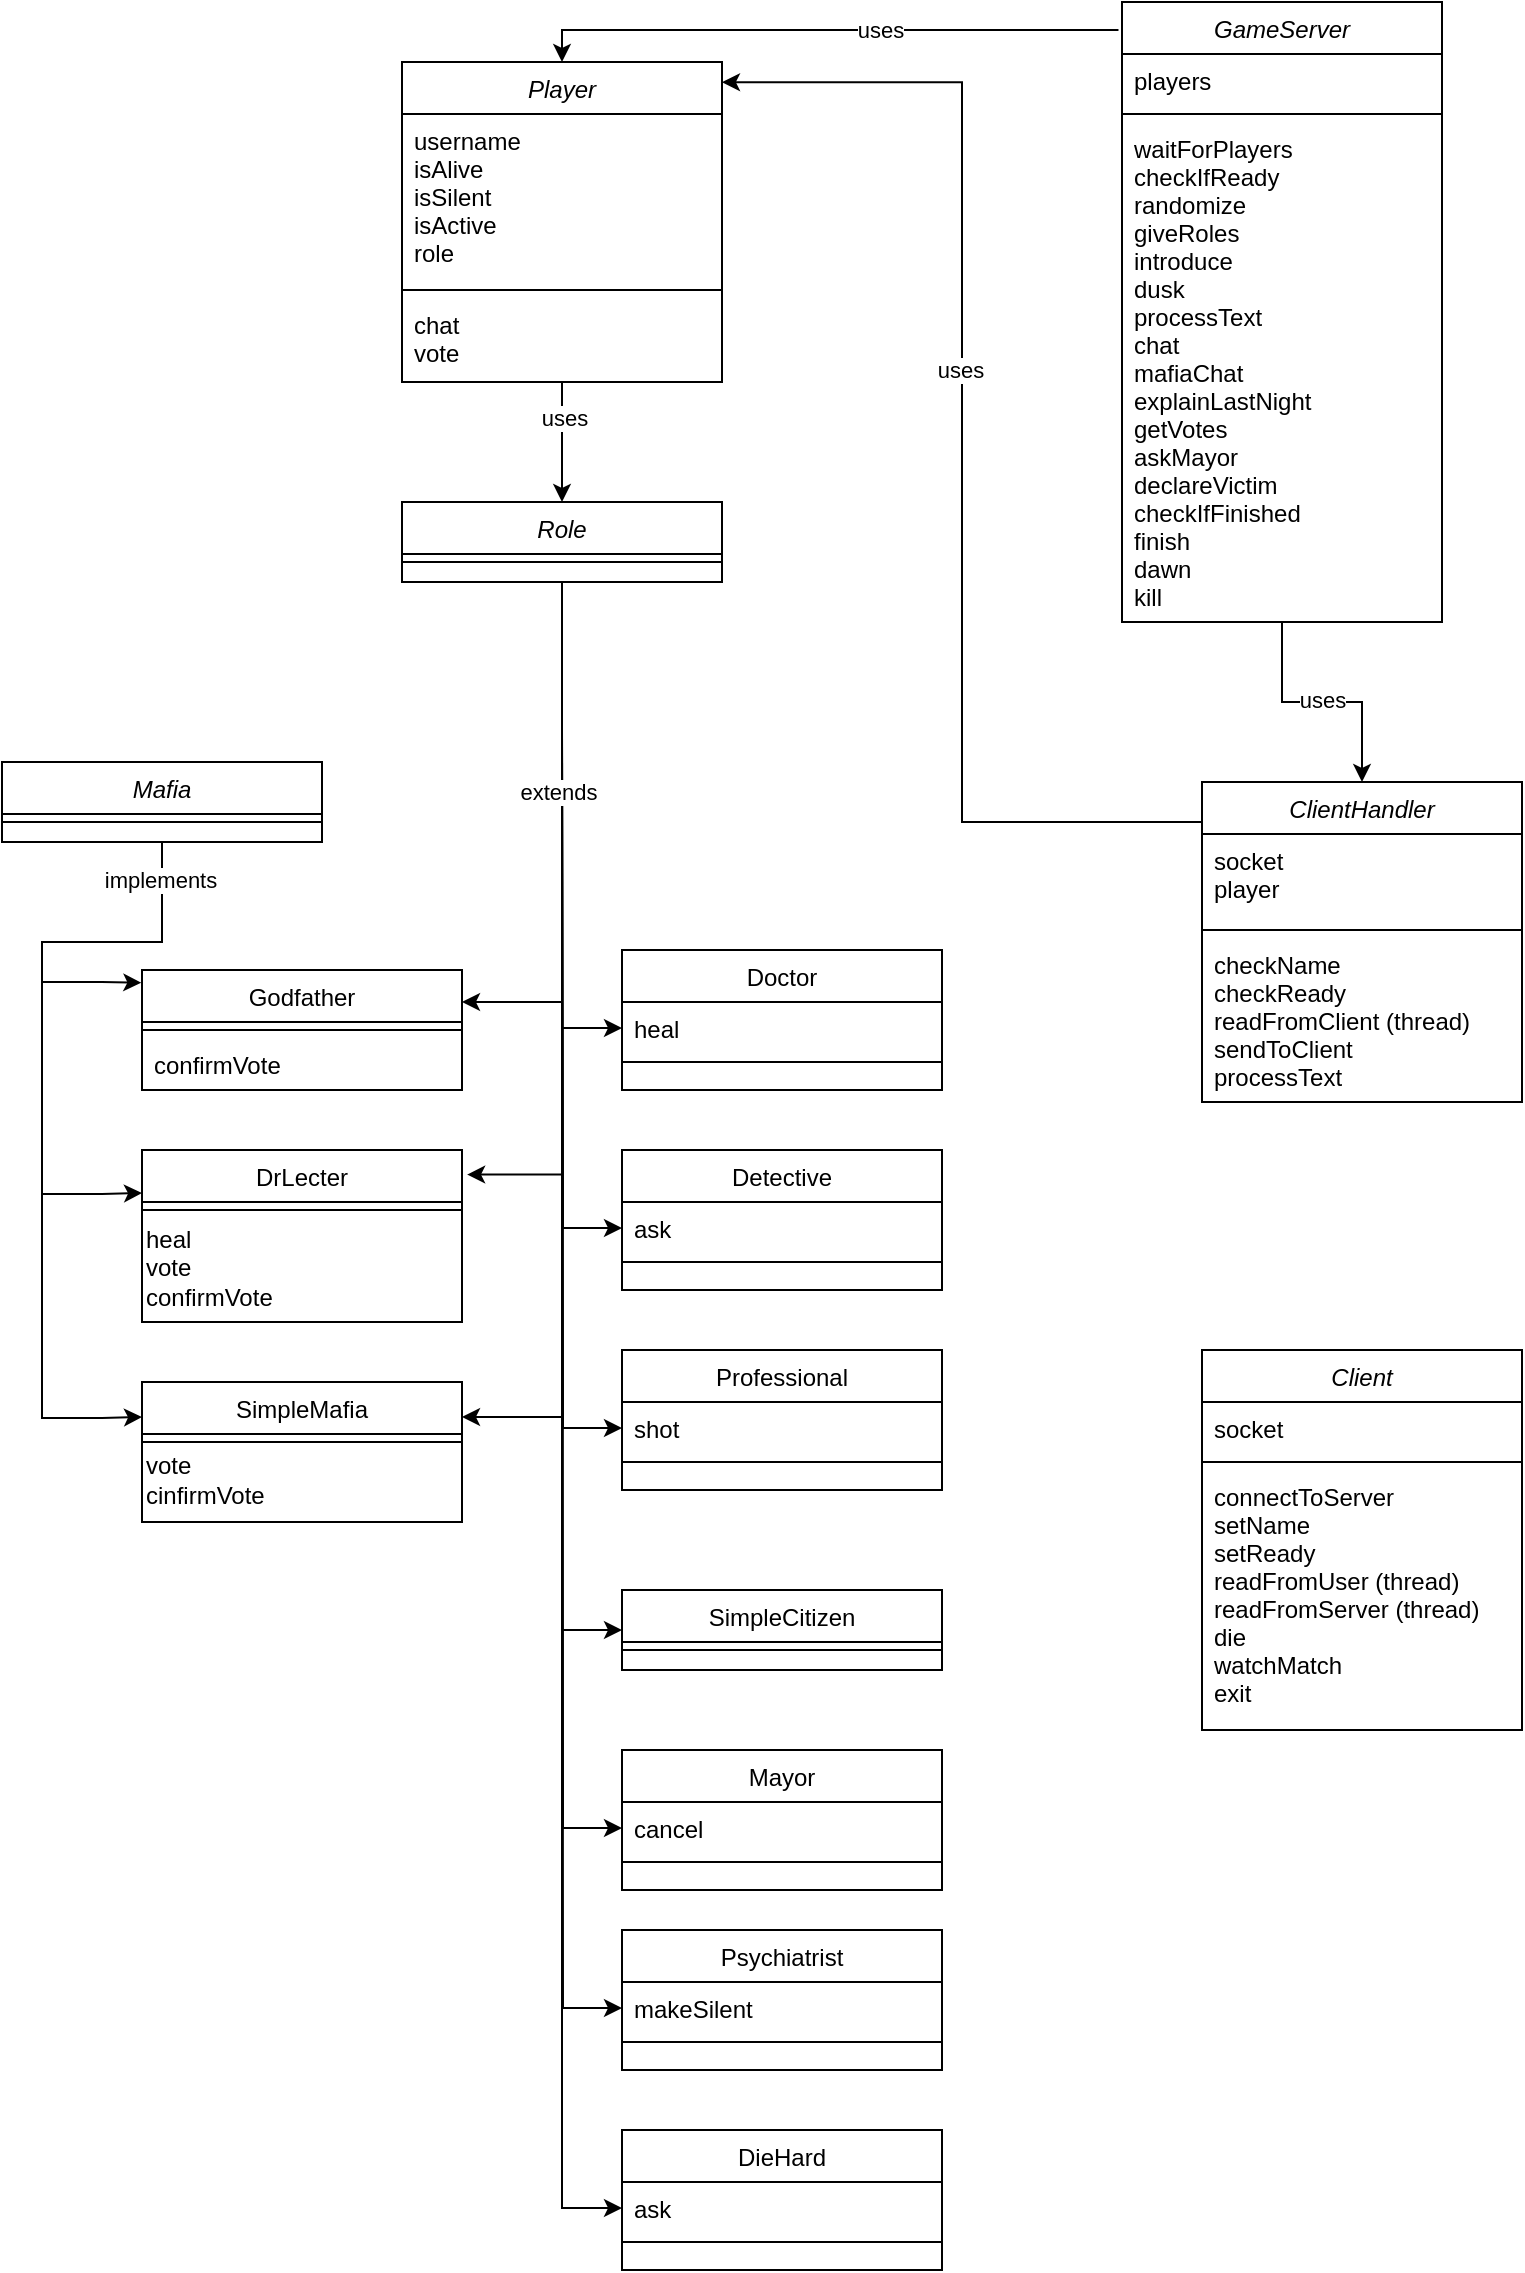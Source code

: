 <mxfile version="14.7.6" type="github">
  <diagram id="C5RBs43oDa-KdzZeNtuy" name="Page-1">
    <mxGraphModel dx="1730" dy="2081" grid="1" gridSize="10" guides="1" tooltips="1" connect="1" arrows="1" fold="1" page="1" pageScale="1" pageWidth="827" pageHeight="1169" math="0" shadow="0">
      <root>
        <mxCell id="WIyWlLk6GJQsqaUBKTNV-0" />
        <mxCell id="WIyWlLk6GJQsqaUBKTNV-1" parent="WIyWlLk6GJQsqaUBKTNV-0" />
        <mxCell id="gD5sPATZqesSf8RejZuz-4" style="edgeStyle=orthogonalEdgeStyle;rounded=0;orthogonalLoop=1;jettySize=auto;html=1;entryX=0.5;entryY=0;entryDx=0;entryDy=0;" edge="1" parent="WIyWlLk6GJQsqaUBKTNV-1" source="zkfFHV4jXpPFQw0GAbJ--0" target="gD5sPATZqesSf8RejZuz-0">
          <mxGeometry relative="1" as="geometry" />
        </mxCell>
        <mxCell id="gD5sPATZqesSf8RejZuz-5" value="uses" style="edgeLabel;html=1;align=center;verticalAlign=middle;resizable=0;points=[];" vertex="1" connectable="0" parent="gD5sPATZqesSf8RejZuz-4">
          <mxGeometry x="-0.394" y="1" relative="1" as="geometry">
            <mxPoint as="offset" />
          </mxGeometry>
        </mxCell>
        <mxCell id="zkfFHV4jXpPFQw0GAbJ--0" value="Player" style="swimlane;fontStyle=2;align=center;verticalAlign=top;childLayout=stackLayout;horizontal=1;startSize=26;horizontalStack=0;resizeParent=1;resizeLast=0;collapsible=1;marginBottom=0;rounded=0;shadow=0;strokeWidth=1;" parent="WIyWlLk6GJQsqaUBKTNV-1" vertex="1">
          <mxGeometry x="210" y="-1130" width="160" height="160" as="geometry">
            <mxRectangle x="230" y="140" width="160" height="26" as="alternateBounds" />
          </mxGeometry>
        </mxCell>
        <mxCell id="zkfFHV4jXpPFQw0GAbJ--1" value="username&#xa;isAlive&#xa;isSilent&#xa;isActive&#xa;role" style="text;align=left;verticalAlign=top;spacingLeft=4;spacingRight=4;overflow=hidden;rotatable=0;points=[[0,0.5],[1,0.5]];portConstraint=eastwest;" parent="zkfFHV4jXpPFQw0GAbJ--0" vertex="1">
          <mxGeometry y="26" width="160" height="84" as="geometry" />
        </mxCell>
        <mxCell id="zkfFHV4jXpPFQw0GAbJ--4" value="" style="line;html=1;strokeWidth=1;align=left;verticalAlign=middle;spacingTop=-1;spacingLeft=3;spacingRight=3;rotatable=0;labelPosition=right;points=[];portConstraint=eastwest;" parent="zkfFHV4jXpPFQw0GAbJ--0" vertex="1">
          <mxGeometry y="110" width="160" height="8" as="geometry" />
        </mxCell>
        <mxCell id="zkfFHV4jXpPFQw0GAbJ--5" value="chat&#xa;vote" style="text;align=left;verticalAlign=top;spacingLeft=4;spacingRight=4;overflow=hidden;rotatable=0;points=[[0,0.5],[1,0.5]];portConstraint=eastwest;" parent="zkfFHV4jXpPFQw0GAbJ--0" vertex="1">
          <mxGeometry y="118" width="160" height="42" as="geometry" />
        </mxCell>
        <mxCell id="zkfFHV4jXpPFQw0GAbJ--6" value="Godfather" style="swimlane;fontStyle=0;align=center;verticalAlign=top;childLayout=stackLayout;horizontal=1;startSize=26;horizontalStack=0;resizeParent=1;resizeLast=0;collapsible=1;marginBottom=0;rounded=0;shadow=0;strokeWidth=1;" parent="WIyWlLk6GJQsqaUBKTNV-1" vertex="1">
          <mxGeometry x="80" y="-676" width="160" height="60" as="geometry">
            <mxRectangle x="130" y="380" width="160" height="26" as="alternateBounds" />
          </mxGeometry>
        </mxCell>
        <mxCell id="zkfFHV4jXpPFQw0GAbJ--9" value="" style="line;html=1;strokeWidth=1;align=left;verticalAlign=middle;spacingTop=-1;spacingLeft=3;spacingRight=3;rotatable=0;labelPosition=right;points=[];portConstraint=eastwest;" parent="zkfFHV4jXpPFQw0GAbJ--6" vertex="1">
          <mxGeometry y="26" width="160" height="8" as="geometry" />
        </mxCell>
        <mxCell id="zkfFHV4jXpPFQw0GAbJ--10" value="confirmVote" style="text;align=left;verticalAlign=top;spacingLeft=4;spacingRight=4;overflow=hidden;rotatable=0;points=[[0,0.5],[1,0.5]];portConstraint=eastwest;fontStyle=0" parent="zkfFHV4jXpPFQw0GAbJ--6" vertex="1">
          <mxGeometry y="34" width="160" height="26" as="geometry" />
        </mxCell>
        <mxCell id="zkfFHV4jXpPFQw0GAbJ--13" value="DrLecter" style="swimlane;fontStyle=0;align=center;verticalAlign=top;childLayout=stackLayout;horizontal=1;startSize=26;horizontalStack=0;resizeParent=1;resizeLast=0;collapsible=1;marginBottom=0;rounded=0;shadow=0;strokeWidth=1;" parent="WIyWlLk6GJQsqaUBKTNV-1" vertex="1">
          <mxGeometry x="80" y="-586" width="160" height="86" as="geometry">
            <mxRectangle x="340" y="380" width="170" height="26" as="alternateBounds" />
          </mxGeometry>
        </mxCell>
        <mxCell id="zkfFHV4jXpPFQw0GAbJ--15" value="" style="line;html=1;strokeWidth=1;align=left;verticalAlign=middle;spacingTop=-1;spacingLeft=3;spacingRight=3;rotatable=0;labelPosition=right;points=[];portConstraint=eastwest;" parent="zkfFHV4jXpPFQw0GAbJ--13" vertex="1">
          <mxGeometry y="26" width="160" height="8" as="geometry" />
        </mxCell>
        <mxCell id="7OucncagDr8Fv_ZyMxwz-26" value="heal&lt;br&gt;vote&lt;br&gt;confirmVote" style="text;html=1;align=left;verticalAlign=middle;resizable=0;points=[];autosize=1;strokeColor=none;" parent="zkfFHV4jXpPFQw0GAbJ--13" vertex="1">
          <mxGeometry y="34" width="160" height="50" as="geometry" />
        </mxCell>
        <mxCell id="AbrMELwW6m5QaHb19Ji3-0" value="Doctor" style="swimlane;fontStyle=0;align=center;verticalAlign=top;childLayout=stackLayout;horizontal=1;startSize=26;horizontalStack=0;resizeParent=1;resizeLast=0;collapsible=1;marginBottom=0;rounded=0;shadow=0;strokeWidth=1;" parent="WIyWlLk6GJQsqaUBKTNV-1" vertex="1">
          <mxGeometry x="320" y="-686" width="160" height="70" as="geometry">
            <mxRectangle x="340" y="380" width="170" height="26" as="alternateBounds" />
          </mxGeometry>
        </mxCell>
        <mxCell id="AbrMELwW6m5QaHb19Ji3-1" value="heal" style="text;align=left;verticalAlign=top;spacingLeft=4;spacingRight=4;overflow=hidden;rotatable=0;points=[[0,0.5],[1,0.5]];portConstraint=eastwest;" parent="AbrMELwW6m5QaHb19Ji3-0" vertex="1">
          <mxGeometry y="26" width="160" height="26" as="geometry" />
        </mxCell>
        <mxCell id="AbrMELwW6m5QaHb19Ji3-2" value="" style="line;html=1;strokeWidth=1;align=left;verticalAlign=middle;spacingTop=-1;spacingLeft=3;spacingRight=3;rotatable=0;labelPosition=right;points=[];portConstraint=eastwest;" parent="AbrMELwW6m5QaHb19Ji3-0" vertex="1">
          <mxGeometry y="52" width="160" height="8" as="geometry" />
        </mxCell>
        <mxCell id="AbrMELwW6m5QaHb19Ji3-3" value="SimpleMafia" style="swimlane;fontStyle=0;align=center;verticalAlign=top;childLayout=stackLayout;horizontal=1;startSize=26;horizontalStack=0;resizeParent=1;resizeLast=0;collapsible=1;marginBottom=0;rounded=0;shadow=0;strokeWidth=1;" parent="WIyWlLk6GJQsqaUBKTNV-1" vertex="1">
          <mxGeometry x="80" y="-470" width="160" height="70" as="geometry">
            <mxRectangle x="340" y="380" width="170" height="26" as="alternateBounds" />
          </mxGeometry>
        </mxCell>
        <mxCell id="AbrMELwW6m5QaHb19Ji3-5" value="" style="line;html=1;strokeWidth=1;align=left;verticalAlign=middle;spacingTop=-1;spacingLeft=3;spacingRight=3;rotatable=0;labelPosition=right;points=[];portConstraint=eastwest;" parent="AbrMELwW6m5QaHb19Ji3-3" vertex="1">
          <mxGeometry y="26" width="160" height="8" as="geometry" />
        </mxCell>
        <mxCell id="7OucncagDr8Fv_ZyMxwz-28" value="vote&lt;br&gt;cinfirmVote" style="text;html=1;align=left;verticalAlign=middle;resizable=0;points=[];autosize=1;strokeColor=none;" parent="AbrMELwW6m5QaHb19Ji3-3" vertex="1">
          <mxGeometry y="34" width="160" height="30" as="geometry" />
        </mxCell>
        <mxCell id="AbrMELwW6m5QaHb19Ji3-6" value="Detective" style="swimlane;fontStyle=0;align=center;verticalAlign=top;childLayout=stackLayout;horizontal=1;startSize=26;horizontalStack=0;resizeParent=1;resizeLast=0;collapsible=1;marginBottom=0;rounded=0;shadow=0;strokeWidth=1;" parent="WIyWlLk6GJQsqaUBKTNV-1" vertex="1">
          <mxGeometry x="320" y="-586" width="160" height="70" as="geometry">
            <mxRectangle x="340" y="380" width="170" height="26" as="alternateBounds" />
          </mxGeometry>
        </mxCell>
        <mxCell id="AbrMELwW6m5QaHb19Ji3-7" value="ask" style="text;align=left;verticalAlign=top;spacingLeft=4;spacingRight=4;overflow=hidden;rotatable=0;points=[[0,0.5],[1,0.5]];portConstraint=eastwest;" parent="AbrMELwW6m5QaHb19Ji3-6" vertex="1">
          <mxGeometry y="26" width="160" height="26" as="geometry" />
        </mxCell>
        <mxCell id="AbrMELwW6m5QaHb19Ji3-8" value="" style="line;html=1;strokeWidth=1;align=left;verticalAlign=middle;spacingTop=-1;spacingLeft=3;spacingRight=3;rotatable=0;labelPosition=right;points=[];portConstraint=eastwest;" parent="AbrMELwW6m5QaHb19Ji3-6" vertex="1">
          <mxGeometry y="52" width="160" height="8" as="geometry" />
        </mxCell>
        <mxCell id="AbrMELwW6m5QaHb19Ji3-9" value="Professional" style="swimlane;fontStyle=0;align=center;verticalAlign=top;childLayout=stackLayout;horizontal=1;startSize=26;horizontalStack=0;resizeParent=1;resizeLast=0;collapsible=1;marginBottom=0;rounded=0;shadow=0;strokeWidth=1;" parent="WIyWlLk6GJQsqaUBKTNV-1" vertex="1">
          <mxGeometry x="320" y="-486" width="160" height="70" as="geometry">
            <mxRectangle x="340" y="380" width="170" height="26" as="alternateBounds" />
          </mxGeometry>
        </mxCell>
        <mxCell id="AbrMELwW6m5QaHb19Ji3-10" value="shot" style="text;align=left;verticalAlign=top;spacingLeft=4;spacingRight=4;overflow=hidden;rotatable=0;points=[[0,0.5],[1,0.5]];portConstraint=eastwest;" parent="AbrMELwW6m5QaHb19Ji3-9" vertex="1">
          <mxGeometry y="26" width="160" height="26" as="geometry" />
        </mxCell>
        <mxCell id="AbrMELwW6m5QaHb19Ji3-11" value="" style="line;html=1;strokeWidth=1;align=left;verticalAlign=middle;spacingTop=-1;spacingLeft=3;spacingRight=3;rotatable=0;labelPosition=right;points=[];portConstraint=eastwest;" parent="AbrMELwW6m5QaHb19Ji3-9" vertex="1">
          <mxGeometry y="52" width="160" height="8" as="geometry" />
        </mxCell>
        <mxCell id="AbrMELwW6m5QaHb19Ji3-12" value="SimpleCitizen" style="swimlane;fontStyle=0;align=center;verticalAlign=top;childLayout=stackLayout;horizontal=1;startSize=26;horizontalStack=0;resizeParent=1;resizeLast=0;collapsible=1;marginBottom=0;rounded=0;shadow=0;strokeWidth=1;" parent="WIyWlLk6GJQsqaUBKTNV-1" vertex="1">
          <mxGeometry x="320" y="-366" width="160" height="40" as="geometry">
            <mxRectangle x="340" y="380" width="170" height="26" as="alternateBounds" />
          </mxGeometry>
        </mxCell>
        <mxCell id="AbrMELwW6m5QaHb19Ji3-14" value="" style="line;html=1;strokeWidth=1;align=left;verticalAlign=middle;spacingTop=-1;spacingLeft=3;spacingRight=3;rotatable=0;labelPosition=right;points=[];portConstraint=eastwest;" parent="AbrMELwW6m5QaHb19Ji3-12" vertex="1">
          <mxGeometry y="26" width="160" height="8" as="geometry" />
        </mxCell>
        <mxCell id="AbrMELwW6m5QaHb19Ji3-15" value="Mayor" style="swimlane;fontStyle=0;align=center;verticalAlign=top;childLayout=stackLayout;horizontal=1;startSize=26;horizontalStack=0;resizeParent=1;resizeLast=0;collapsible=1;marginBottom=0;rounded=0;shadow=0;strokeWidth=1;" parent="WIyWlLk6GJQsqaUBKTNV-1" vertex="1">
          <mxGeometry x="320" y="-286" width="160" height="70" as="geometry">
            <mxRectangle x="340" y="380" width="170" height="26" as="alternateBounds" />
          </mxGeometry>
        </mxCell>
        <mxCell id="AbrMELwW6m5QaHb19Ji3-16" value="cancel" style="text;align=left;verticalAlign=top;spacingLeft=4;spacingRight=4;overflow=hidden;rotatable=0;points=[[0,0.5],[1,0.5]];portConstraint=eastwest;" parent="AbrMELwW6m5QaHb19Ji3-15" vertex="1">
          <mxGeometry y="26" width="160" height="26" as="geometry" />
        </mxCell>
        <mxCell id="AbrMELwW6m5QaHb19Ji3-17" value="" style="line;html=1;strokeWidth=1;align=left;verticalAlign=middle;spacingTop=-1;spacingLeft=3;spacingRight=3;rotatable=0;labelPosition=right;points=[];portConstraint=eastwest;" parent="AbrMELwW6m5QaHb19Ji3-15" vertex="1">
          <mxGeometry y="52" width="160" height="8" as="geometry" />
        </mxCell>
        <mxCell id="AbrMELwW6m5QaHb19Ji3-18" value="Psychiatrist" style="swimlane;fontStyle=0;align=center;verticalAlign=top;childLayout=stackLayout;horizontal=1;startSize=26;horizontalStack=0;resizeParent=1;resizeLast=0;collapsible=1;marginBottom=0;rounded=0;shadow=0;strokeWidth=1;" parent="WIyWlLk6GJQsqaUBKTNV-1" vertex="1">
          <mxGeometry x="320" y="-196" width="160" height="70" as="geometry">
            <mxRectangle x="340" y="380" width="170" height="26" as="alternateBounds" />
          </mxGeometry>
        </mxCell>
        <mxCell id="AbrMELwW6m5QaHb19Ji3-19" value="makeSilent" style="text;align=left;verticalAlign=top;spacingLeft=4;spacingRight=4;overflow=hidden;rotatable=0;points=[[0,0.5],[1,0.5]];portConstraint=eastwest;" parent="AbrMELwW6m5QaHb19Ji3-18" vertex="1">
          <mxGeometry y="26" width="160" height="26" as="geometry" />
        </mxCell>
        <mxCell id="AbrMELwW6m5QaHb19Ji3-20" value="" style="line;html=1;strokeWidth=1;align=left;verticalAlign=middle;spacingTop=-1;spacingLeft=3;spacingRight=3;rotatable=0;labelPosition=right;points=[];portConstraint=eastwest;" parent="AbrMELwW6m5QaHb19Ji3-18" vertex="1">
          <mxGeometry y="52" width="160" height="8" as="geometry" />
        </mxCell>
        <mxCell id="AbrMELwW6m5QaHb19Ji3-21" value="DieHard" style="swimlane;fontStyle=0;align=center;verticalAlign=top;childLayout=stackLayout;horizontal=1;startSize=26;horizontalStack=0;resizeParent=1;resizeLast=0;collapsible=1;marginBottom=0;rounded=0;shadow=0;strokeWidth=1;" parent="WIyWlLk6GJQsqaUBKTNV-1" vertex="1">
          <mxGeometry x="320" y="-96" width="160" height="70" as="geometry">
            <mxRectangle x="340" y="380" width="170" height="26" as="alternateBounds" />
          </mxGeometry>
        </mxCell>
        <mxCell id="AbrMELwW6m5QaHb19Ji3-22" value="ask" style="text;align=left;verticalAlign=top;spacingLeft=4;spacingRight=4;overflow=hidden;rotatable=0;points=[[0,0.5],[1,0.5]];portConstraint=eastwest;" parent="AbrMELwW6m5QaHb19Ji3-21" vertex="1">
          <mxGeometry y="26" width="160" height="26" as="geometry" />
        </mxCell>
        <mxCell id="AbrMELwW6m5QaHb19Ji3-23" value="" style="line;html=1;strokeWidth=1;align=left;verticalAlign=middle;spacingTop=-1;spacingLeft=3;spacingRight=3;rotatable=0;labelPosition=right;points=[];portConstraint=eastwest;" parent="AbrMELwW6m5QaHb19Ji3-21" vertex="1">
          <mxGeometry y="52" width="160" height="8" as="geometry" />
        </mxCell>
        <mxCell id="AbrMELwW6m5QaHb19Ji3-35" style="edgeStyle=orthogonalEdgeStyle;rounded=0;orthogonalLoop=1;jettySize=auto;html=1;" parent="WIyWlLk6GJQsqaUBKTNV-1" target="AbrMELwW6m5QaHb19Ji3-1" edge="1">
          <mxGeometry relative="1" as="geometry">
            <mxPoint x="290" y="-796" as="sourcePoint" />
            <Array as="points">
              <mxPoint x="290" y="-647" />
            </Array>
          </mxGeometry>
        </mxCell>
        <mxCell id="AbrMELwW6m5QaHb19Ji3-36" style="edgeStyle=orthogonalEdgeStyle;rounded=0;orthogonalLoop=1;jettySize=auto;html=1;entryX=0;entryY=0.5;entryDx=0;entryDy=0;" parent="WIyWlLk6GJQsqaUBKTNV-1" target="AbrMELwW6m5QaHb19Ji3-7" edge="1">
          <mxGeometry relative="1" as="geometry">
            <mxPoint x="290" y="-796" as="sourcePoint" />
          </mxGeometry>
        </mxCell>
        <mxCell id="AbrMELwW6m5QaHb19Ji3-37" style="edgeStyle=orthogonalEdgeStyle;rounded=0;orthogonalLoop=1;jettySize=auto;html=1;entryX=1.016;entryY=0.143;entryDx=0;entryDy=0;entryPerimeter=0;" parent="WIyWlLk6GJQsqaUBKTNV-1" target="zkfFHV4jXpPFQw0GAbJ--13" edge="1">
          <mxGeometry relative="1" as="geometry">
            <mxPoint x="240" y="-477" as="targetPoint" />
            <mxPoint x="290" y="-796" as="sourcePoint" />
            <Array as="points">
              <mxPoint x="290" y="-574" />
            </Array>
          </mxGeometry>
        </mxCell>
        <mxCell id="AbrMELwW6m5QaHb19Ji3-38" style="edgeStyle=orthogonalEdgeStyle;rounded=0;orthogonalLoop=1;jettySize=auto;html=1;entryX=0;entryY=0.5;entryDx=0;entryDy=0;" parent="WIyWlLk6GJQsqaUBKTNV-1" target="AbrMELwW6m5QaHb19Ji3-10" edge="1">
          <mxGeometry relative="1" as="geometry">
            <mxPoint x="290" y="-796" as="sourcePoint" />
          </mxGeometry>
        </mxCell>
        <mxCell id="AbrMELwW6m5QaHb19Ji3-39" style="edgeStyle=orthogonalEdgeStyle;rounded=0;orthogonalLoop=1;jettySize=auto;html=1;entryX=1;entryY=0.25;entryDx=0;entryDy=0;" parent="WIyWlLk6GJQsqaUBKTNV-1" target="AbrMELwW6m5QaHb19Ji3-3" edge="1">
          <mxGeometry relative="1" as="geometry">
            <mxPoint x="240" y="-371.0" as="targetPoint" />
            <mxPoint x="290" y="-796" as="sourcePoint" />
            <Array as="points">
              <mxPoint x="290" y="-452" />
            </Array>
          </mxGeometry>
        </mxCell>
        <mxCell id="AbrMELwW6m5QaHb19Ji3-40" style="edgeStyle=orthogonalEdgeStyle;rounded=0;orthogonalLoop=1;jettySize=auto;html=1;entryX=0;entryY=0.5;entryDx=0;entryDy=0;" parent="WIyWlLk6GJQsqaUBKTNV-1" target="AbrMELwW6m5QaHb19Ji3-12" edge="1">
          <mxGeometry relative="1" as="geometry">
            <mxPoint x="320" y="-347" as="targetPoint" />
            <mxPoint x="290" y="-796" as="sourcePoint" />
            <Array as="points">
              <mxPoint x="290" y="-346" />
            </Array>
          </mxGeometry>
        </mxCell>
        <mxCell id="AbrMELwW6m5QaHb19Ji3-41" style="edgeStyle=orthogonalEdgeStyle;rounded=0;orthogonalLoop=1;jettySize=auto;html=1;entryX=0;entryY=0.5;entryDx=0;entryDy=0;" parent="WIyWlLk6GJQsqaUBKTNV-1" target="AbrMELwW6m5QaHb19Ji3-16" edge="1">
          <mxGeometry relative="1" as="geometry">
            <mxPoint x="290" y="-796" as="sourcePoint" />
          </mxGeometry>
        </mxCell>
        <mxCell id="AbrMELwW6m5QaHb19Ji3-42" style="edgeStyle=orthogonalEdgeStyle;rounded=0;orthogonalLoop=1;jettySize=auto;html=1;entryX=0;entryY=0.5;entryDx=0;entryDy=0;" parent="WIyWlLk6GJQsqaUBKTNV-1" target="AbrMELwW6m5QaHb19Ji3-19" edge="1">
          <mxGeometry relative="1" as="geometry">
            <mxPoint x="290" y="-796" as="sourcePoint" />
          </mxGeometry>
        </mxCell>
        <mxCell id="AbrMELwW6m5QaHb19Ji3-43" style="edgeStyle=orthogonalEdgeStyle;rounded=0;orthogonalLoop=1;jettySize=auto;html=1;exitX=0.5;exitY=1;exitDx=0;exitDy=0;entryX=0;entryY=0.5;entryDx=0;entryDy=0;" parent="WIyWlLk6GJQsqaUBKTNV-1" source="gD5sPATZqesSf8RejZuz-0" target="AbrMELwW6m5QaHb19Ji3-22" edge="1">
          <mxGeometry relative="1" as="geometry">
            <mxPoint x="290" y="-817.6" as="sourcePoint" />
          </mxGeometry>
        </mxCell>
        <mxCell id="AbrMELwW6m5QaHb19Ji3-44" style="edgeStyle=orthogonalEdgeStyle;rounded=0;orthogonalLoop=1;jettySize=auto;html=1;" parent="WIyWlLk6GJQsqaUBKTNV-1" edge="1">
          <mxGeometry relative="1" as="geometry">
            <mxPoint x="240" y="-660" as="targetPoint" />
            <mxPoint x="290" y="-796" as="sourcePoint" />
            <Array as="points">
              <mxPoint x="290" y="-660" />
            </Array>
          </mxGeometry>
        </mxCell>
        <mxCell id="7OucncagDr8Fv_ZyMxwz-7" value="extends" style="edgeLabel;html=1;align=center;verticalAlign=middle;resizable=0;points=[];" parent="AbrMELwW6m5QaHb19Ji3-44" vertex="1" connectable="0">
          <mxGeometry x="-0.669" y="-2" relative="1" as="geometry">
            <mxPoint as="offset" />
          </mxGeometry>
        </mxCell>
        <mxCell id="7OucncagDr8Fv_ZyMxwz-30" style="edgeStyle=orthogonalEdgeStyle;rounded=0;orthogonalLoop=1;jettySize=auto;html=1;entryX=0.5;entryY=0;entryDx=0;entryDy=0;exitX=-0.011;exitY=0.045;exitDx=0;exitDy=0;exitPerimeter=0;" parent="WIyWlLk6GJQsqaUBKTNV-1" source="7OucncagDr8Fv_ZyMxwz-0" target="zkfFHV4jXpPFQw0GAbJ--0" edge="1">
          <mxGeometry relative="1" as="geometry">
            <Array as="points">
              <mxPoint x="290" y="-1146" />
            </Array>
          </mxGeometry>
        </mxCell>
        <mxCell id="7OucncagDr8Fv_ZyMxwz-31" value="uses" style="edgeLabel;html=1;align=center;verticalAlign=middle;resizable=0;points=[];" parent="7OucncagDr8Fv_ZyMxwz-30" vertex="1" connectable="0">
          <mxGeometry x="-0.407" relative="1" as="geometry">
            <mxPoint x="-32" as="offset" />
          </mxGeometry>
        </mxCell>
        <mxCell id="7OucncagDr8Fv_ZyMxwz-36" style="edgeStyle=orthogonalEdgeStyle;rounded=0;orthogonalLoop=1;jettySize=auto;html=1;entryX=0.5;entryY=0;entryDx=0;entryDy=0;" parent="WIyWlLk6GJQsqaUBKTNV-1" source="7OucncagDr8Fv_ZyMxwz-0" target="7OucncagDr8Fv_ZyMxwz-32" edge="1">
          <mxGeometry relative="1" as="geometry" />
        </mxCell>
        <mxCell id="7OucncagDr8Fv_ZyMxwz-37" value="uses" style="edgeLabel;html=1;align=center;verticalAlign=middle;resizable=0;points=[];" parent="7OucncagDr8Fv_ZyMxwz-36" vertex="1" connectable="0">
          <mxGeometry x="-0.17" y="1" relative="1" as="geometry">
            <mxPoint x="10" as="offset" />
          </mxGeometry>
        </mxCell>
        <mxCell id="7OucncagDr8Fv_ZyMxwz-0" value="GameServer" style="swimlane;fontStyle=2;align=center;verticalAlign=top;childLayout=stackLayout;horizontal=1;startSize=26;horizontalStack=0;resizeParent=1;resizeLast=0;collapsible=1;marginBottom=0;rounded=0;shadow=0;strokeWidth=1;" parent="WIyWlLk6GJQsqaUBKTNV-1" vertex="1">
          <mxGeometry x="570" y="-1160" width="160" height="310" as="geometry">
            <mxRectangle x="230" y="140" width="160" height="26" as="alternateBounds" />
          </mxGeometry>
        </mxCell>
        <mxCell id="7OucncagDr8Fv_ZyMxwz-1" value="players" style="text;align=left;verticalAlign=top;spacingLeft=4;spacingRight=4;overflow=hidden;rotatable=0;points=[[0,0.5],[1,0.5]];portConstraint=eastwest;" parent="7OucncagDr8Fv_ZyMxwz-0" vertex="1">
          <mxGeometry y="26" width="160" height="26" as="geometry" />
        </mxCell>
        <mxCell id="7OucncagDr8Fv_ZyMxwz-4" value="" style="line;html=1;strokeWidth=1;align=left;verticalAlign=middle;spacingTop=-1;spacingLeft=3;spacingRight=3;rotatable=0;labelPosition=right;points=[];portConstraint=eastwest;" parent="7OucncagDr8Fv_ZyMxwz-0" vertex="1">
          <mxGeometry y="52" width="160" height="8" as="geometry" />
        </mxCell>
        <mxCell id="7OucncagDr8Fv_ZyMxwz-5" value="waitForPlayers&#xa;checkIfReady&#xa;randomize&#xa;giveRoles&#xa;introduce&#xa;dusk&#xa;processText&#xa;chat&#xa;mafiaChat&#xa;explainLastNight&#xa;getVotes&#xa;askMayor&#xa;declareVictim&#xa;checkIfFinished&#xa;finish&#xa;dawn&#xa;kill" style="text;align=left;verticalAlign=top;spacingLeft=4;spacingRight=4;overflow=hidden;rotatable=0;points=[[0,0.5],[1,0.5]];portConstraint=eastwest;" parent="7OucncagDr8Fv_ZyMxwz-0" vertex="1">
          <mxGeometry y="60" width="160" height="250" as="geometry" />
        </mxCell>
        <mxCell id="7OucncagDr8Fv_ZyMxwz-19" style="edgeStyle=orthogonalEdgeStyle;rounded=0;orthogonalLoop=1;jettySize=auto;html=1;entryX=-0.002;entryY=0.106;entryDx=0;entryDy=0;entryPerimeter=0;" parent="WIyWlLk6GJQsqaUBKTNV-1" source="7OucncagDr8Fv_ZyMxwz-15" target="zkfFHV4jXpPFQw0GAbJ--6" edge="1">
          <mxGeometry relative="1" as="geometry">
            <Array as="points">
              <mxPoint x="90" y="-690" />
              <mxPoint x="30" y="-690" />
              <mxPoint x="30" y="-670" />
              <mxPoint x="60" y="-670" />
            </Array>
          </mxGeometry>
        </mxCell>
        <mxCell id="7OucncagDr8Fv_ZyMxwz-20" style="edgeStyle=orthogonalEdgeStyle;rounded=0;orthogonalLoop=1;jettySize=auto;html=1;exitX=0.5;exitY=1;exitDx=0;exitDy=0;entryX=0;entryY=0.25;entryDx=0;entryDy=0;" parent="WIyWlLk6GJQsqaUBKTNV-1" source="7OucncagDr8Fv_ZyMxwz-15" target="zkfFHV4jXpPFQw0GAbJ--13" edge="1">
          <mxGeometry relative="1" as="geometry">
            <Array as="points">
              <mxPoint x="90" y="-690" />
              <mxPoint x="30" y="-690" />
              <mxPoint x="30" y="-564" />
              <mxPoint x="60" y="-564" />
            </Array>
          </mxGeometry>
        </mxCell>
        <mxCell id="7OucncagDr8Fv_ZyMxwz-25" style="edgeStyle=orthogonalEdgeStyle;rounded=0;orthogonalLoop=1;jettySize=auto;html=1;exitX=0.5;exitY=1;exitDx=0;exitDy=0;entryX=0;entryY=0.25;entryDx=0;entryDy=0;" parent="WIyWlLk6GJQsqaUBKTNV-1" source="7OucncagDr8Fv_ZyMxwz-15" target="AbrMELwW6m5QaHb19Ji3-3" edge="1">
          <mxGeometry relative="1" as="geometry">
            <Array as="points">
              <mxPoint x="90" y="-690" />
              <mxPoint x="30" y="-690" />
              <mxPoint x="30" y="-452" />
              <mxPoint x="60" y="-452" />
            </Array>
          </mxGeometry>
        </mxCell>
        <mxCell id="7OucncagDr8Fv_ZyMxwz-29" value="implements" style="edgeLabel;html=1;align=center;verticalAlign=middle;resizable=0;points=[];" parent="7OucncagDr8Fv_ZyMxwz-25" vertex="1" connectable="0">
          <mxGeometry x="-0.904" y="-1" relative="1" as="geometry">
            <mxPoint as="offset" />
          </mxGeometry>
        </mxCell>
        <mxCell id="7OucncagDr8Fv_ZyMxwz-15" value="Mafia" style="swimlane;fontStyle=2;align=center;verticalAlign=top;childLayout=stackLayout;horizontal=1;startSize=26;horizontalStack=0;resizeParent=1;resizeLast=0;collapsible=1;marginBottom=0;rounded=0;shadow=0;strokeWidth=1;" parent="WIyWlLk6GJQsqaUBKTNV-1" vertex="1">
          <mxGeometry x="10" y="-780" width="160" height="40" as="geometry">
            <mxRectangle x="230" y="140" width="160" height="26" as="alternateBounds" />
          </mxGeometry>
        </mxCell>
        <mxCell id="7OucncagDr8Fv_ZyMxwz-17" value="" style="line;html=1;strokeWidth=1;align=left;verticalAlign=middle;spacingTop=-1;spacingLeft=3;spacingRight=3;rotatable=0;labelPosition=right;points=[];portConstraint=eastwest;" parent="7OucncagDr8Fv_ZyMxwz-15" vertex="1">
          <mxGeometry y="26" width="160" height="8" as="geometry" />
        </mxCell>
        <mxCell id="7OucncagDr8Fv_ZyMxwz-40" style="edgeStyle=orthogonalEdgeStyle;rounded=0;orthogonalLoop=1;jettySize=auto;html=1;entryX=1;entryY=0.063;entryDx=0;entryDy=0;entryPerimeter=0;" parent="WIyWlLk6GJQsqaUBKTNV-1" source="7OucncagDr8Fv_ZyMxwz-32" target="zkfFHV4jXpPFQw0GAbJ--0" edge="1">
          <mxGeometry relative="1" as="geometry">
            <Array as="points">
              <mxPoint x="490" y="-750" />
              <mxPoint x="490" y="-1120" />
            </Array>
          </mxGeometry>
        </mxCell>
        <mxCell id="7OucncagDr8Fv_ZyMxwz-41" value="uses" style="edgeLabel;html=1;align=center;verticalAlign=middle;resizable=0;points=[];" parent="7OucncagDr8Fv_ZyMxwz-40" vertex="1" connectable="0">
          <mxGeometry x="0.134" y="1" relative="1" as="geometry">
            <mxPoint as="offset" />
          </mxGeometry>
        </mxCell>
        <mxCell id="7OucncagDr8Fv_ZyMxwz-32" value="ClientHandler" style="swimlane;fontStyle=2;align=center;verticalAlign=top;childLayout=stackLayout;horizontal=1;startSize=26;horizontalStack=0;resizeParent=1;resizeLast=0;collapsible=1;marginBottom=0;rounded=0;shadow=0;strokeWidth=1;" parent="WIyWlLk6GJQsqaUBKTNV-1" vertex="1">
          <mxGeometry x="610" y="-770" width="160" height="160" as="geometry">
            <mxRectangle x="230" y="140" width="160" height="26" as="alternateBounds" />
          </mxGeometry>
        </mxCell>
        <mxCell id="7OucncagDr8Fv_ZyMxwz-33" value="socket&#xa;player" style="text;align=left;verticalAlign=top;spacingLeft=4;spacingRight=4;overflow=hidden;rotatable=0;points=[[0,0.5],[1,0.5]];portConstraint=eastwest;" parent="7OucncagDr8Fv_ZyMxwz-32" vertex="1">
          <mxGeometry y="26" width="160" height="44" as="geometry" />
        </mxCell>
        <mxCell id="7OucncagDr8Fv_ZyMxwz-34" value="" style="line;html=1;strokeWidth=1;align=left;verticalAlign=middle;spacingTop=-1;spacingLeft=3;spacingRight=3;rotatable=0;labelPosition=right;points=[];portConstraint=eastwest;" parent="7OucncagDr8Fv_ZyMxwz-32" vertex="1">
          <mxGeometry y="70" width="160" height="8" as="geometry" />
        </mxCell>
        <mxCell id="7OucncagDr8Fv_ZyMxwz-35" value="checkName&#xa;checkReady&#xa;readFromClient (thread)&#xa;sendToClient&#xa;processText" style="text;align=left;verticalAlign=top;spacingLeft=4;spacingRight=4;overflow=hidden;rotatable=0;points=[[0,0.5],[1,0.5]];portConstraint=eastwest;" parent="7OucncagDr8Fv_ZyMxwz-32" vertex="1">
          <mxGeometry y="78" width="160" height="82" as="geometry" />
        </mxCell>
        <mxCell id="7OucncagDr8Fv_ZyMxwz-42" value="Client" style="swimlane;fontStyle=2;align=center;verticalAlign=top;childLayout=stackLayout;horizontal=1;startSize=26;horizontalStack=0;resizeParent=1;resizeLast=0;collapsible=1;marginBottom=0;rounded=0;shadow=0;strokeWidth=1;" parent="WIyWlLk6GJQsqaUBKTNV-1" vertex="1">
          <mxGeometry x="610" y="-486" width="160" height="190" as="geometry">
            <mxRectangle x="230" y="140" width="160" height="26" as="alternateBounds" />
          </mxGeometry>
        </mxCell>
        <mxCell id="7OucncagDr8Fv_ZyMxwz-43" value="socket" style="text;align=left;verticalAlign=top;spacingLeft=4;spacingRight=4;overflow=hidden;rotatable=0;points=[[0,0.5],[1,0.5]];portConstraint=eastwest;" parent="7OucncagDr8Fv_ZyMxwz-42" vertex="1">
          <mxGeometry y="26" width="160" height="26" as="geometry" />
        </mxCell>
        <mxCell id="7OucncagDr8Fv_ZyMxwz-44" value="" style="line;html=1;strokeWidth=1;align=left;verticalAlign=middle;spacingTop=-1;spacingLeft=3;spacingRight=3;rotatable=0;labelPosition=right;points=[];portConstraint=eastwest;" parent="7OucncagDr8Fv_ZyMxwz-42" vertex="1">
          <mxGeometry y="52" width="160" height="8" as="geometry" />
        </mxCell>
        <mxCell id="7OucncagDr8Fv_ZyMxwz-45" value="connectToServer&#xa;setName&#xa;setReady&#xa;readFromUser (thread)&#xa;readFromServer (thread)&#xa;die&#xa;watchMatch&#xa;exit" style="text;align=left;verticalAlign=top;spacingLeft=4;spacingRight=4;overflow=hidden;rotatable=0;points=[[0,0.5],[1,0.5]];portConstraint=eastwest;" parent="7OucncagDr8Fv_ZyMxwz-42" vertex="1">
          <mxGeometry y="60" width="160" height="130" as="geometry" />
        </mxCell>
        <mxCell id="gD5sPATZqesSf8RejZuz-0" value="Role" style="swimlane;fontStyle=2;align=center;verticalAlign=top;childLayout=stackLayout;horizontal=1;startSize=26;horizontalStack=0;resizeParent=1;resizeLast=0;collapsible=1;marginBottom=0;rounded=0;shadow=0;strokeWidth=1;" vertex="1" parent="WIyWlLk6GJQsqaUBKTNV-1">
          <mxGeometry x="210" y="-910" width="160" height="40" as="geometry">
            <mxRectangle x="230" y="140" width="160" height="26" as="alternateBounds" />
          </mxGeometry>
        </mxCell>
        <mxCell id="gD5sPATZqesSf8RejZuz-2" value="" style="line;html=1;strokeWidth=1;align=left;verticalAlign=middle;spacingTop=-1;spacingLeft=3;spacingRight=3;rotatable=0;labelPosition=right;points=[];portConstraint=eastwest;" vertex="1" parent="gD5sPATZqesSf8RejZuz-0">
          <mxGeometry y="26" width="160" height="8" as="geometry" />
        </mxCell>
      </root>
    </mxGraphModel>
  </diagram>
</mxfile>
